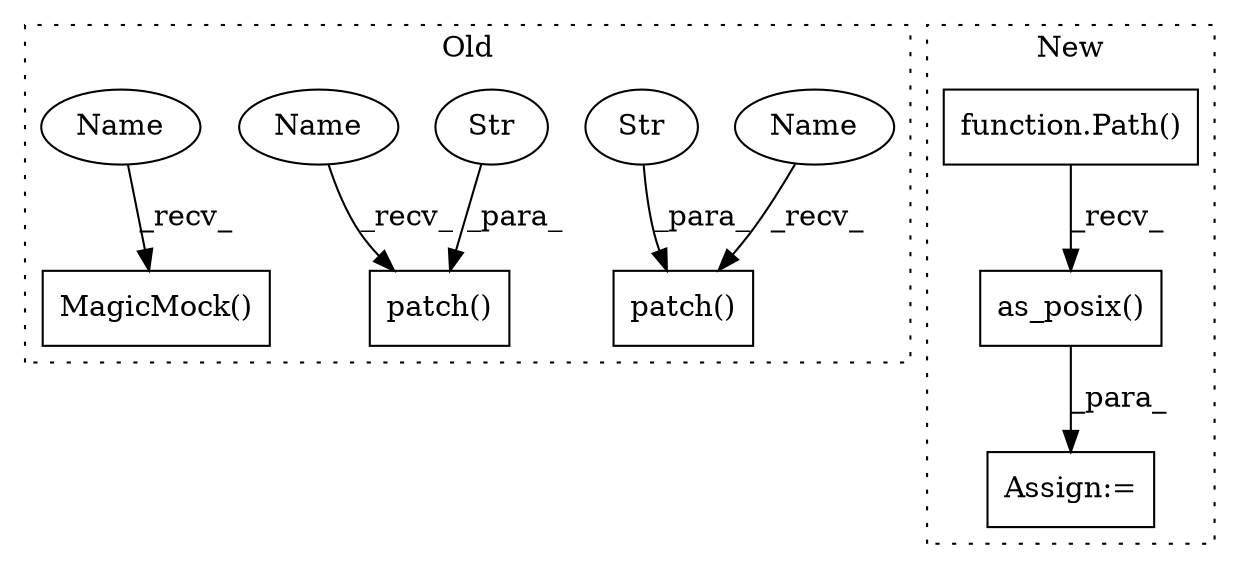 digraph G {
subgraph cluster0 {
1 [label="patch()" a="75" s="9594,9634" l="13,24" shape="box"];
3 [label="Str" a="66" s="9607" l="27" shape="ellipse"];
4 [label="patch()" a="75" s="9757,9785" l="13,31" shape="box"];
5 [label="MagicMock()" a="75" s="9446" l="18" shape="box"];
6 [label="Str" a="66" s="9770" l="15" shape="ellipse"];
9 [label="Name" a="87" s="9757" l="6" shape="ellipse"];
10 [label="Name" a="87" s="9594" l="6" shape="ellipse"];
11 [label="Name" a="87" s="9446" l="6" shape="ellipse"];
label = "Old";
style="dotted";
}
subgraph cluster1 {
2 [label="as_posix()" a="75" s="7164" l="30" shape="box"];
7 [label="function.Path()" a="75" s="7164,7182" l="5,1" shape="box"];
8 [label="Assign:=" a="68" s="7161" l="3" shape="box"];
label = "New";
style="dotted";
}
2 -> 8 [label="_para_"];
3 -> 1 [label="_para_"];
6 -> 4 [label="_para_"];
7 -> 2 [label="_recv_"];
9 -> 4 [label="_recv_"];
10 -> 1 [label="_recv_"];
11 -> 5 [label="_recv_"];
}